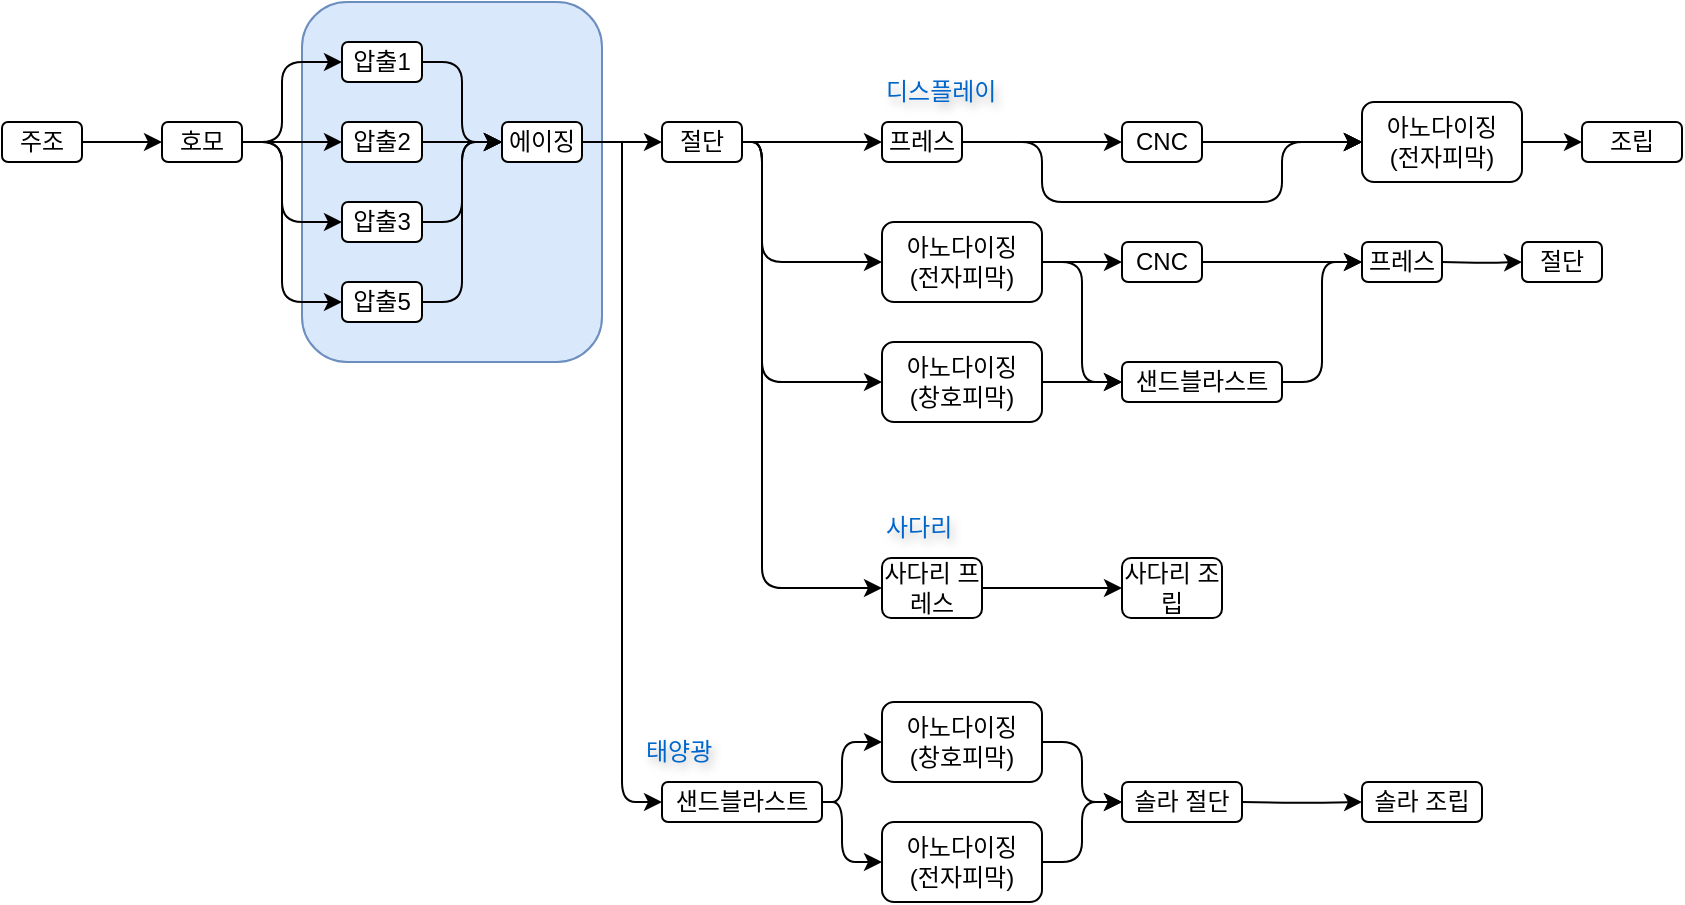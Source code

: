 <mxfile version="26.1.3">
  <diagram name="페이지-1" id="7C0VOprBPrQ0-pR28OK8">
    <mxGraphModel dx="1430" dy="757" grid="1" gridSize="10" guides="1" tooltips="1" connect="1" arrows="1" fold="1" page="1" pageScale="1" pageWidth="1169" pageHeight="827" math="0" shadow="0">
      <root>
        <mxCell id="0" />
        <mxCell id="1" parent="0" />
        <mxCell id="2yGPMiu2YgYd3en7Hcpp-20" value="" style="rounded=1;whiteSpace=wrap;html=1;strokeColor=#6c8ebf;fillColor=#dae8fc;" vertex="1" parent="1">
          <mxGeometry x="190" y="60" width="150" height="180" as="geometry" />
        </mxCell>
        <mxCell id="EOWBaJkbITWQSVKOuZeT-1" value="주조" style="rounded=1;whiteSpace=wrap;html=1;labelBackgroundColor=none;" parent="1" vertex="1">
          <mxGeometry x="40" y="120" width="40" height="20" as="geometry" />
        </mxCell>
        <mxCell id="EOWBaJkbITWQSVKOuZeT-2" value="호모" style="rounded=1;whiteSpace=wrap;html=1;labelBackgroundColor=none;" parent="1" vertex="1">
          <mxGeometry x="120" y="120" width="40" height="20" as="geometry" />
        </mxCell>
        <mxCell id="EOWBaJkbITWQSVKOuZeT-4" value="" style="endArrow=classic;html=1;rounded=1;exitX=1;exitY=0.5;exitDx=0;exitDy=0;entryX=0;entryY=0.5;entryDx=0;entryDy=0;labelBackgroundColor=none;fontColor=default;" parent="1" source="EOWBaJkbITWQSVKOuZeT-1" target="EOWBaJkbITWQSVKOuZeT-2" edge="1">
          <mxGeometry width="50" height="50" relative="1" as="geometry">
            <mxPoint x="460" y="360" as="sourcePoint" />
            <mxPoint x="510" y="310" as="targetPoint" />
          </mxGeometry>
        </mxCell>
        <mxCell id="2yGPMiu2YgYd3en7Hcpp-1" value="압출1" style="rounded=1;whiteSpace=wrap;html=1;labelBackgroundColor=none;" vertex="1" parent="1">
          <mxGeometry x="210" y="80" width="40" height="20" as="geometry" />
        </mxCell>
        <mxCell id="2yGPMiu2YgYd3en7Hcpp-2" value="압출2" style="rounded=1;whiteSpace=wrap;html=1;labelBackgroundColor=none;" vertex="1" parent="1">
          <mxGeometry x="210" y="120" width="40" height="20" as="geometry" />
        </mxCell>
        <mxCell id="2yGPMiu2YgYd3en7Hcpp-3" value="압출3" style="rounded=1;whiteSpace=wrap;html=1;labelBackgroundColor=none;" vertex="1" parent="1">
          <mxGeometry x="210" y="160" width="40" height="20" as="geometry" />
        </mxCell>
        <mxCell id="2yGPMiu2YgYd3en7Hcpp-5" value="압출5" style="rounded=1;whiteSpace=wrap;html=1;labelBackgroundColor=none;" vertex="1" parent="1">
          <mxGeometry x="210" y="200" width="40" height="20" as="geometry" />
        </mxCell>
        <mxCell id="2yGPMiu2YgYd3en7Hcpp-6" value="" style="endArrow=classic;html=1;rounded=1;exitX=1;exitY=0.5;exitDx=0;exitDy=0;entryX=0;entryY=0.5;entryDx=0;entryDy=0;labelBackgroundColor=none;fontColor=default;" edge="1" parent="1" source="EOWBaJkbITWQSVKOuZeT-2" target="2yGPMiu2YgYd3en7Hcpp-1">
          <mxGeometry width="50" height="50" relative="1" as="geometry">
            <mxPoint x="90" y="140" as="sourcePoint" />
            <mxPoint x="130" y="140" as="targetPoint" />
            <Array as="points">
              <mxPoint x="180" y="130" />
              <mxPoint x="180" y="90" />
            </Array>
          </mxGeometry>
        </mxCell>
        <mxCell id="2yGPMiu2YgYd3en7Hcpp-7" value="" style="endArrow=classic;html=1;rounded=1;exitX=1;exitY=0.5;exitDx=0;exitDy=0;entryX=0;entryY=0.5;entryDx=0;entryDy=0;labelBackgroundColor=none;fontColor=default;" edge="1" parent="1" source="EOWBaJkbITWQSVKOuZeT-2" target="2yGPMiu2YgYd3en7Hcpp-2">
          <mxGeometry width="50" height="50" relative="1" as="geometry">
            <mxPoint x="170" y="140" as="sourcePoint" />
            <mxPoint x="210" y="95" as="targetPoint" />
          </mxGeometry>
        </mxCell>
        <mxCell id="2yGPMiu2YgYd3en7Hcpp-8" value="" style="endArrow=classic;html=1;rounded=1;entryX=0;entryY=0.5;entryDx=0;entryDy=0;labelBackgroundColor=none;fontColor=default;" edge="1" parent="1" target="2yGPMiu2YgYd3en7Hcpp-3">
          <mxGeometry width="50" height="50" relative="1" as="geometry">
            <mxPoint x="160" y="130" as="sourcePoint" />
            <mxPoint x="210" y="140" as="targetPoint" />
            <Array as="points">
              <mxPoint x="180" y="130" />
              <mxPoint x="180" y="170" />
            </Array>
          </mxGeometry>
        </mxCell>
        <mxCell id="2yGPMiu2YgYd3en7Hcpp-9" value="" style="endArrow=classic;html=1;rounded=1;exitX=1;exitY=0.5;exitDx=0;exitDy=0;entryX=0;entryY=0.5;entryDx=0;entryDy=0;labelBackgroundColor=none;fontColor=default;" edge="1" parent="1" source="EOWBaJkbITWQSVKOuZeT-2" target="2yGPMiu2YgYd3en7Hcpp-5">
          <mxGeometry width="50" height="50" relative="1" as="geometry">
            <mxPoint x="190" y="160" as="sourcePoint" />
            <mxPoint x="210" y="180" as="targetPoint" />
            <Array as="points">
              <mxPoint x="180" y="130" />
              <mxPoint x="180" y="210" />
            </Array>
          </mxGeometry>
        </mxCell>
        <mxCell id="2yGPMiu2YgYd3en7Hcpp-11" value="에이징" style="rounded=1;whiteSpace=wrap;html=1;labelBackgroundColor=none;" vertex="1" parent="1">
          <mxGeometry x="290" y="120" width="40" height="20" as="geometry" />
        </mxCell>
        <mxCell id="2yGPMiu2YgYd3en7Hcpp-12" value="" style="endArrow=classic;html=1;rounded=1;exitX=1;exitY=0.5;exitDx=0;exitDy=0;entryX=0;entryY=0.5;entryDx=0;entryDy=0;labelBackgroundColor=none;fontColor=default;" edge="1" parent="1" source="2yGPMiu2YgYd3en7Hcpp-1" target="2yGPMiu2YgYd3en7Hcpp-11">
          <mxGeometry width="50" height="50" relative="1" as="geometry">
            <mxPoint x="180" y="140" as="sourcePoint" />
            <mxPoint x="220" y="95" as="targetPoint" />
            <Array as="points">
              <mxPoint x="270" y="90" />
              <mxPoint x="270" y="130" />
            </Array>
          </mxGeometry>
        </mxCell>
        <mxCell id="2yGPMiu2YgYd3en7Hcpp-13" value="" style="endArrow=classic;html=1;rounded=1;exitX=1;exitY=0.5;exitDx=0;exitDy=0;labelBackgroundColor=none;fontColor=default;" edge="1" parent="1" source="2yGPMiu2YgYd3en7Hcpp-2">
          <mxGeometry width="50" height="50" relative="1" as="geometry">
            <mxPoint x="260" y="100" as="sourcePoint" />
            <mxPoint x="290" y="130" as="targetPoint" />
          </mxGeometry>
        </mxCell>
        <mxCell id="2yGPMiu2YgYd3en7Hcpp-14" value="" style="endArrow=classic;html=1;rounded=1;exitX=1;exitY=0.5;exitDx=0;exitDy=0;labelBackgroundColor=none;fontColor=default;" edge="1" parent="1" source="2yGPMiu2YgYd3en7Hcpp-3">
          <mxGeometry width="50" height="50" relative="1" as="geometry">
            <mxPoint x="260" y="140" as="sourcePoint" />
            <mxPoint x="290" y="130" as="targetPoint" />
            <Array as="points">
              <mxPoint x="270" y="170" />
              <mxPoint x="270" y="130" />
            </Array>
          </mxGeometry>
        </mxCell>
        <mxCell id="2yGPMiu2YgYd3en7Hcpp-15" value="" style="endArrow=classic;html=1;rounded=1;exitX=1;exitY=0.5;exitDx=0;exitDy=0;labelBackgroundColor=none;fontColor=default;" edge="1" parent="1" source="2yGPMiu2YgYd3en7Hcpp-5">
          <mxGeometry width="50" height="50" relative="1" as="geometry">
            <mxPoint x="260" y="180" as="sourcePoint" />
            <mxPoint x="290" y="130" as="targetPoint" />
            <Array as="points">
              <mxPoint x="270" y="210" />
              <mxPoint x="270" y="130" />
            </Array>
          </mxGeometry>
        </mxCell>
        <mxCell id="2yGPMiu2YgYd3en7Hcpp-18" value="" style="edgeStyle=orthogonalEdgeStyle;rounded=1;orthogonalLoop=1;jettySize=auto;html=1;entryX=0;entryY=0.5;entryDx=0;entryDy=0;exitX=1;exitY=0.5;exitDx=0;exitDy=0;" edge="1" parent="1" source="2yGPMiu2YgYd3en7Hcpp-11" target="2yGPMiu2YgYd3en7Hcpp-16">
          <mxGeometry relative="1" as="geometry">
            <mxPoint x="350" y="180" as="sourcePoint" />
          </mxGeometry>
        </mxCell>
        <mxCell id="2yGPMiu2YgYd3en7Hcpp-36" value="" style="edgeStyle=orthogonalEdgeStyle;rounded=1;orthogonalLoop=1;jettySize=auto;html=1;entryX=0;entryY=0.5;entryDx=0;entryDy=0;" edge="1" parent="1" source="2yGPMiu2YgYd3en7Hcpp-16" target="2yGPMiu2YgYd3en7Hcpp-34">
          <mxGeometry relative="1" as="geometry" />
        </mxCell>
        <mxCell id="2yGPMiu2YgYd3en7Hcpp-16" value="절단" style="rounded=1;whiteSpace=wrap;html=1;labelBackgroundColor=none;" vertex="1" parent="1">
          <mxGeometry x="370" y="120" width="40" height="20" as="geometry" />
        </mxCell>
        <mxCell id="2yGPMiu2YgYd3en7Hcpp-17" value="" style="endArrow=classic;html=1;rounded=1;labelBackgroundColor=none;fontColor=default;entryX=0;entryY=0.5;entryDx=0;entryDy=0;" edge="1" parent="1" target="2yGPMiu2YgYd3en7Hcpp-19">
          <mxGeometry width="50" height="50" relative="1" as="geometry">
            <mxPoint x="350" y="130" as="sourcePoint" />
            <mxPoint x="300" y="140" as="targetPoint" />
            <Array as="points">
              <mxPoint x="350" y="460" />
            </Array>
          </mxGeometry>
        </mxCell>
        <mxCell id="2yGPMiu2YgYd3en7Hcpp-19" value="샌드블라스트" style="rounded=1;whiteSpace=wrap;html=1;labelBackgroundColor=none;" vertex="1" parent="1">
          <mxGeometry x="370" y="450" width="80" height="20" as="geometry" />
        </mxCell>
        <mxCell id="2yGPMiu2YgYd3en7Hcpp-23" value="태양광" style="text;html=1;align=left;verticalAlign=middle;whiteSpace=wrap;rounded=0;textShadow=1;fontColor=#0066CC;" vertex="1" parent="1">
          <mxGeometry x="360" y="420" width="60" height="30" as="geometry" />
        </mxCell>
        <mxCell id="2yGPMiu2YgYd3en7Hcpp-24" value="아노다이징&lt;div&gt;(창호피막)&lt;/div&gt;" style="rounded=1;whiteSpace=wrap;html=1;labelBackgroundColor=none;" vertex="1" parent="1">
          <mxGeometry x="480" y="410" width="80" height="40" as="geometry" />
        </mxCell>
        <mxCell id="2yGPMiu2YgYd3en7Hcpp-25" value="" style="endArrow=classic;html=1;rounded=1;exitX=1;exitY=0.5;exitDx=0;exitDy=0;entryX=0;entryY=0.5;entryDx=0;entryDy=0;labelBackgroundColor=none;fontColor=default;" edge="1" parent="1" source="2yGPMiu2YgYd3en7Hcpp-19" target="2yGPMiu2YgYd3en7Hcpp-24">
          <mxGeometry width="50" height="50" relative="1" as="geometry">
            <mxPoint x="170" y="270" as="sourcePoint" />
            <mxPoint x="220" y="270" as="targetPoint" />
            <Array as="points">
              <mxPoint x="460" y="460" />
              <mxPoint x="460" y="430" />
            </Array>
          </mxGeometry>
        </mxCell>
        <mxCell id="2yGPMiu2YgYd3en7Hcpp-26" value="아노다이징&lt;div&gt;(전자피막)&lt;/div&gt;" style="rounded=1;whiteSpace=wrap;html=1;labelBackgroundColor=none;" vertex="1" parent="1">
          <mxGeometry x="480" y="470" width="80" height="40" as="geometry" />
        </mxCell>
        <mxCell id="2yGPMiu2YgYd3en7Hcpp-27" value="" style="endArrow=classic;html=1;rounded=1;exitX=1;exitY=0.5;exitDx=0;exitDy=0;entryX=0;entryY=0.5;entryDx=0;entryDy=0;labelBackgroundColor=none;fontColor=default;" edge="1" parent="1" source="2yGPMiu2YgYd3en7Hcpp-19" target="2yGPMiu2YgYd3en7Hcpp-26">
          <mxGeometry width="50" height="50" relative="1" as="geometry">
            <mxPoint x="460" y="470" as="sourcePoint" />
            <mxPoint x="490" y="440" as="targetPoint" />
            <Array as="points">
              <mxPoint x="460" y="460" />
              <mxPoint x="460" y="490" />
            </Array>
          </mxGeometry>
        </mxCell>
        <mxCell id="2yGPMiu2YgYd3en7Hcpp-28" value="솔라 절단" style="rounded=1;whiteSpace=wrap;html=1;labelBackgroundColor=none;" vertex="1" parent="1">
          <mxGeometry x="600" y="450" width="60" height="20" as="geometry" />
        </mxCell>
        <mxCell id="2yGPMiu2YgYd3en7Hcpp-29" value="솔라 조립" style="rounded=1;whiteSpace=wrap;html=1;labelBackgroundColor=none;" vertex="1" parent="1">
          <mxGeometry x="720" y="450" width="60" height="20" as="geometry" />
        </mxCell>
        <mxCell id="2yGPMiu2YgYd3en7Hcpp-31" value="" style="edgeStyle=orthogonalEdgeStyle;rounded=1;orthogonalLoop=1;jettySize=auto;html=1;entryX=0;entryY=0.5;entryDx=0;entryDy=0;exitX=1;exitY=0.5;exitDx=0;exitDy=0;" edge="1" parent="1" source="2yGPMiu2YgYd3en7Hcpp-24" target="2yGPMiu2YgYd3en7Hcpp-28">
          <mxGeometry relative="1" as="geometry">
            <mxPoint x="340" y="270" as="sourcePoint" />
            <mxPoint x="380" y="270" as="targetPoint" />
          </mxGeometry>
        </mxCell>
        <mxCell id="2yGPMiu2YgYd3en7Hcpp-32" value="" style="edgeStyle=orthogonalEdgeStyle;rounded=1;orthogonalLoop=1;jettySize=auto;html=1;entryX=0;entryY=0.5;entryDx=0;entryDy=0;exitX=1;exitY=0.5;exitDx=0;exitDy=0;" edge="1" parent="1" source="2yGPMiu2YgYd3en7Hcpp-26" target="2yGPMiu2YgYd3en7Hcpp-28">
          <mxGeometry relative="1" as="geometry">
            <mxPoint x="570" y="440" as="sourcePoint" />
            <mxPoint x="610" y="470" as="targetPoint" />
          </mxGeometry>
        </mxCell>
        <mxCell id="2yGPMiu2YgYd3en7Hcpp-33" value="" style="edgeStyle=orthogonalEdgeStyle;rounded=1;orthogonalLoop=1;jettySize=auto;html=1;entryX=0;entryY=0.5;entryDx=0;entryDy=0;" edge="1" parent="1" target="2yGPMiu2YgYd3en7Hcpp-29">
          <mxGeometry relative="1" as="geometry">
            <mxPoint x="660" y="460" as="sourcePoint" />
            <mxPoint x="610" y="470" as="targetPoint" />
          </mxGeometry>
        </mxCell>
        <mxCell id="2yGPMiu2YgYd3en7Hcpp-34" value="프레스" style="rounded=1;whiteSpace=wrap;html=1;labelBackgroundColor=none;" vertex="1" parent="1">
          <mxGeometry x="480" y="120" width="40" height="20" as="geometry" />
        </mxCell>
        <mxCell id="2yGPMiu2YgYd3en7Hcpp-35" value="디스플레이" style="text;html=1;align=left;verticalAlign=middle;whiteSpace=wrap;rounded=0;textShadow=1;fontColor=#0066CC;" vertex="1" parent="1">
          <mxGeometry x="480" y="90" width="70" height="30" as="geometry" />
        </mxCell>
        <mxCell id="2yGPMiu2YgYd3en7Hcpp-37" value="" style="edgeStyle=orthogonalEdgeStyle;rounded=1;orthogonalLoop=1;jettySize=auto;html=1;entryX=0;entryY=0.5;entryDx=0;entryDy=0;exitX=1;exitY=0.5;exitDx=0;exitDy=0;" edge="1" parent="1" target="2yGPMiu2YgYd3en7Hcpp-38" source="2yGPMiu2YgYd3en7Hcpp-34">
          <mxGeometry relative="1" as="geometry">
            <mxPoint x="520" y="130" as="sourcePoint" />
          </mxGeometry>
        </mxCell>
        <mxCell id="2yGPMiu2YgYd3en7Hcpp-41" value="" style="edgeStyle=orthogonalEdgeStyle;rounded=1;orthogonalLoop=1;jettySize=auto;html=1;" edge="1" parent="1" source="2yGPMiu2YgYd3en7Hcpp-38" target="2yGPMiu2YgYd3en7Hcpp-40">
          <mxGeometry relative="1" as="geometry" />
        </mxCell>
        <mxCell id="2yGPMiu2YgYd3en7Hcpp-69" value="" style="edgeStyle=orthogonalEdgeStyle;rounded=1;orthogonalLoop=1;jettySize=auto;html=1;" edge="1" parent="1" source="2yGPMiu2YgYd3en7Hcpp-38" target="2yGPMiu2YgYd3en7Hcpp-40">
          <mxGeometry relative="1" as="geometry" />
        </mxCell>
        <mxCell id="2yGPMiu2YgYd3en7Hcpp-70" value="" style="edgeStyle=orthogonalEdgeStyle;rounded=1;orthogonalLoop=1;jettySize=auto;html=1;" edge="1" parent="1" source="2yGPMiu2YgYd3en7Hcpp-38" target="2yGPMiu2YgYd3en7Hcpp-40">
          <mxGeometry relative="1" as="geometry" />
        </mxCell>
        <mxCell id="2yGPMiu2YgYd3en7Hcpp-38" value="CNC" style="rounded=1;whiteSpace=wrap;html=1;labelBackgroundColor=none;" vertex="1" parent="1">
          <mxGeometry x="600" y="120" width="40" height="20" as="geometry" />
        </mxCell>
        <mxCell id="2yGPMiu2YgYd3en7Hcpp-43" value="" style="edgeStyle=orthogonalEdgeStyle;rounded=1;orthogonalLoop=1;jettySize=auto;html=1;" edge="1" parent="1" source="2yGPMiu2YgYd3en7Hcpp-40" target="2yGPMiu2YgYd3en7Hcpp-42">
          <mxGeometry relative="1" as="geometry" />
        </mxCell>
        <mxCell id="2yGPMiu2YgYd3en7Hcpp-40" value="아노다이징&lt;div&gt;(전자피막)&lt;/div&gt;" style="rounded=1;whiteSpace=wrap;html=1;labelBackgroundColor=none;" vertex="1" parent="1">
          <mxGeometry x="720" y="110" width="80" height="40" as="geometry" />
        </mxCell>
        <mxCell id="2yGPMiu2YgYd3en7Hcpp-42" value="조립" style="rounded=1;whiteSpace=wrap;html=1;labelBackgroundColor=none;" vertex="1" parent="1">
          <mxGeometry x="830" y="120" width="50" height="20" as="geometry" />
        </mxCell>
        <mxCell id="2yGPMiu2YgYd3en7Hcpp-44" value="" style="edgeStyle=orthogonalEdgeStyle;rounded=1;orthogonalLoop=1;jettySize=auto;html=1;entryX=0;entryY=0.5;entryDx=0;entryDy=0;exitX=1;exitY=0.5;exitDx=0;exitDy=0;" edge="1" parent="1" source="2yGPMiu2YgYd3en7Hcpp-34" target="2yGPMiu2YgYd3en7Hcpp-40">
          <mxGeometry relative="1" as="geometry">
            <mxPoint x="530" y="140" as="sourcePoint" />
            <mxPoint x="560" y="140" as="targetPoint" />
            <Array as="points">
              <mxPoint x="560" y="130" />
              <mxPoint x="560" y="160" />
              <mxPoint x="680" y="160" />
              <mxPoint x="680" y="130" />
            </Array>
          </mxGeometry>
        </mxCell>
        <mxCell id="2yGPMiu2YgYd3en7Hcpp-45" value="사다리 프레스" style="rounded=1;whiteSpace=wrap;html=1;labelBackgroundColor=none;" vertex="1" parent="1">
          <mxGeometry x="480" y="338" width="50" height="30" as="geometry" />
        </mxCell>
        <mxCell id="2yGPMiu2YgYd3en7Hcpp-46" value="사다리" style="text;html=1;align=left;verticalAlign=middle;whiteSpace=wrap;rounded=0;textShadow=1;fontColor=#0066CC;" vertex="1" parent="1">
          <mxGeometry x="480" y="308" width="70" height="30" as="geometry" />
        </mxCell>
        <mxCell id="2yGPMiu2YgYd3en7Hcpp-48" value="사다리 조립" style="rounded=1;whiteSpace=wrap;html=1;labelBackgroundColor=none;" vertex="1" parent="1">
          <mxGeometry x="600" y="338" width="50" height="30" as="geometry" />
        </mxCell>
        <mxCell id="2yGPMiu2YgYd3en7Hcpp-52" value="" style="edgeStyle=orthogonalEdgeStyle;rounded=1;orthogonalLoop=1;jettySize=auto;html=1;entryX=0;entryY=0.5;entryDx=0;entryDy=0;exitX=1;exitY=0.5;exitDx=0;exitDy=0;" edge="1" parent="1" source="2yGPMiu2YgYd3en7Hcpp-45" target="2yGPMiu2YgYd3en7Hcpp-48">
          <mxGeometry relative="1" as="geometry">
            <mxPoint x="530" y="238" as="sourcePoint" />
            <mxPoint x="570" y="238" as="targetPoint" />
          </mxGeometry>
        </mxCell>
        <mxCell id="2yGPMiu2YgYd3en7Hcpp-53" value="아노다이징&lt;div&gt;(전자피막)&lt;/div&gt;" style="rounded=1;whiteSpace=wrap;html=1;labelBackgroundColor=none;" vertex="1" parent="1">
          <mxGeometry x="480" y="170" width="80" height="40" as="geometry" />
        </mxCell>
        <mxCell id="2yGPMiu2YgYd3en7Hcpp-54" value="아노다이징&lt;div&gt;(창호피막)&lt;/div&gt;" style="rounded=1;whiteSpace=wrap;html=1;labelBackgroundColor=none;" vertex="1" parent="1">
          <mxGeometry x="480" y="230" width="80" height="40" as="geometry" />
        </mxCell>
        <mxCell id="2yGPMiu2YgYd3en7Hcpp-55" value="" style="edgeStyle=orthogonalEdgeStyle;rounded=1;orthogonalLoop=1;jettySize=auto;html=1;entryX=0;entryY=0.5;entryDx=0;entryDy=0;exitX=1;exitY=0.5;exitDx=0;exitDy=0;" edge="1" parent="1" source="2yGPMiu2YgYd3en7Hcpp-16" target="2yGPMiu2YgYd3en7Hcpp-45">
          <mxGeometry relative="1" as="geometry">
            <mxPoint x="420" y="140" as="sourcePoint" />
            <mxPoint x="450" y="140" as="targetPoint" />
            <Array as="points">
              <mxPoint x="420" y="130" />
              <mxPoint x="420" y="353" />
            </Array>
          </mxGeometry>
        </mxCell>
        <mxCell id="2yGPMiu2YgYd3en7Hcpp-56" value="CNC" style="rounded=1;whiteSpace=wrap;html=1;labelBackgroundColor=none;" vertex="1" parent="1">
          <mxGeometry x="600" y="180" width="40" height="20" as="geometry" />
        </mxCell>
        <mxCell id="2yGPMiu2YgYd3en7Hcpp-57" value="프레스" style="rounded=1;whiteSpace=wrap;html=1;labelBackgroundColor=none;" vertex="1" parent="1">
          <mxGeometry x="720" y="180" width="40" height="20" as="geometry" />
        </mxCell>
        <mxCell id="2yGPMiu2YgYd3en7Hcpp-58" value="절단" style="rounded=1;whiteSpace=wrap;html=1;labelBackgroundColor=none;" vertex="1" parent="1">
          <mxGeometry x="800" y="180" width="40" height="20" as="geometry" />
        </mxCell>
        <mxCell id="2yGPMiu2YgYd3en7Hcpp-59" value="샌드블라스트" style="rounded=1;whiteSpace=wrap;html=1;labelBackgroundColor=none;" vertex="1" parent="1">
          <mxGeometry x="600" y="240" width="80" height="20" as="geometry" />
        </mxCell>
        <mxCell id="2yGPMiu2YgYd3en7Hcpp-60" value="" style="edgeStyle=orthogonalEdgeStyle;rounded=1;orthogonalLoop=1;jettySize=auto;html=1;entryX=0;entryY=0.5;entryDx=0;entryDy=0;exitX=1;exitY=0.5;exitDx=0;exitDy=0;" edge="1" parent="1" source="2yGPMiu2YgYd3en7Hcpp-53" target="2yGPMiu2YgYd3en7Hcpp-56">
          <mxGeometry relative="1" as="geometry">
            <mxPoint x="530" y="130" as="sourcePoint" />
            <mxPoint x="610" y="130" as="targetPoint" />
          </mxGeometry>
        </mxCell>
        <mxCell id="2yGPMiu2YgYd3en7Hcpp-61" value="" style="edgeStyle=orthogonalEdgeStyle;rounded=1;orthogonalLoop=1;jettySize=auto;html=1;entryX=0;entryY=0.5;entryDx=0;entryDy=0;exitX=1;exitY=0.5;exitDx=0;exitDy=0;" edge="1" parent="1" source="2yGPMiu2YgYd3en7Hcpp-54" target="2yGPMiu2YgYd3en7Hcpp-59">
          <mxGeometry relative="1" as="geometry">
            <mxPoint x="570" y="200" as="sourcePoint" />
            <mxPoint x="610" y="200" as="targetPoint" />
          </mxGeometry>
        </mxCell>
        <mxCell id="2yGPMiu2YgYd3en7Hcpp-62" value="" style="edgeStyle=orthogonalEdgeStyle;rounded=1;orthogonalLoop=1;jettySize=auto;html=1;entryX=0;entryY=0.5;entryDx=0;entryDy=0;exitX=1;exitY=0.5;exitDx=0;exitDy=0;" edge="1" parent="1" source="2yGPMiu2YgYd3en7Hcpp-56" target="2yGPMiu2YgYd3en7Hcpp-57">
          <mxGeometry relative="1" as="geometry">
            <mxPoint x="570" y="260" as="sourcePoint" />
            <mxPoint x="610" y="260" as="targetPoint" />
          </mxGeometry>
        </mxCell>
        <mxCell id="2yGPMiu2YgYd3en7Hcpp-63" value="" style="edgeStyle=orthogonalEdgeStyle;rounded=1;orthogonalLoop=1;jettySize=auto;html=1;entryX=0;entryY=0.5;entryDx=0;entryDy=0;" edge="1" parent="1" target="2yGPMiu2YgYd3en7Hcpp-58">
          <mxGeometry relative="1" as="geometry">
            <mxPoint x="760" y="190" as="sourcePoint" />
            <mxPoint x="730" y="200" as="targetPoint" />
          </mxGeometry>
        </mxCell>
        <mxCell id="2yGPMiu2YgYd3en7Hcpp-64" value="" style="edgeStyle=orthogonalEdgeStyle;rounded=1;orthogonalLoop=1;jettySize=auto;html=1;entryX=0;entryY=0.5;entryDx=0;entryDy=0;exitX=1;exitY=0.5;exitDx=0;exitDy=0;" edge="1" parent="1" source="2yGPMiu2YgYd3en7Hcpp-59" target="2yGPMiu2YgYd3en7Hcpp-57">
          <mxGeometry relative="1" as="geometry">
            <mxPoint x="650" y="200" as="sourcePoint" />
            <mxPoint x="690" y="200" as="targetPoint" />
          </mxGeometry>
        </mxCell>
        <mxCell id="2yGPMiu2YgYd3en7Hcpp-66" value="" style="edgeStyle=orthogonalEdgeStyle;rounded=1;orthogonalLoop=1;jettySize=auto;html=1;entryX=0;entryY=0.5;entryDx=0;entryDy=0;exitX=1;exitY=0.5;exitDx=0;exitDy=0;" edge="1" parent="1" source="2yGPMiu2YgYd3en7Hcpp-16" target="2yGPMiu2YgYd3en7Hcpp-53">
          <mxGeometry relative="1" as="geometry">
            <mxPoint x="420" y="140" as="sourcePoint" />
            <mxPoint x="450" y="140" as="targetPoint" />
            <Array as="points">
              <mxPoint x="420" y="130" />
              <mxPoint x="420" y="190" />
            </Array>
          </mxGeometry>
        </mxCell>
        <mxCell id="2yGPMiu2YgYd3en7Hcpp-67" value="" style="edgeStyle=orthogonalEdgeStyle;rounded=1;orthogonalLoop=1;jettySize=auto;html=1;entryX=0;entryY=0.5;entryDx=0;entryDy=0;exitX=1;exitY=0.5;exitDx=0;exitDy=0;" edge="1" parent="1" source="2yGPMiu2YgYd3en7Hcpp-16" target="2yGPMiu2YgYd3en7Hcpp-54">
          <mxGeometry relative="1" as="geometry">
            <mxPoint x="420" y="140" as="sourcePoint" />
            <mxPoint x="450" y="210" as="targetPoint" />
            <Array as="points">
              <mxPoint x="420" y="130" />
              <mxPoint x="420" y="250" />
            </Array>
          </mxGeometry>
        </mxCell>
        <mxCell id="2yGPMiu2YgYd3en7Hcpp-68" value="" style="edgeStyle=orthogonalEdgeStyle;rounded=1;orthogonalLoop=1;jettySize=auto;html=1;exitX=1;exitY=0.5;exitDx=0;exitDy=0;" edge="1" parent="1" source="2yGPMiu2YgYd3en7Hcpp-53">
          <mxGeometry relative="1" as="geometry">
            <mxPoint x="570" y="200" as="sourcePoint" />
            <mxPoint x="600" y="250" as="targetPoint" />
            <Array as="points">
              <mxPoint x="580" y="190" />
              <mxPoint x="580" y="250" />
            </Array>
          </mxGeometry>
        </mxCell>
      </root>
    </mxGraphModel>
  </diagram>
</mxfile>
